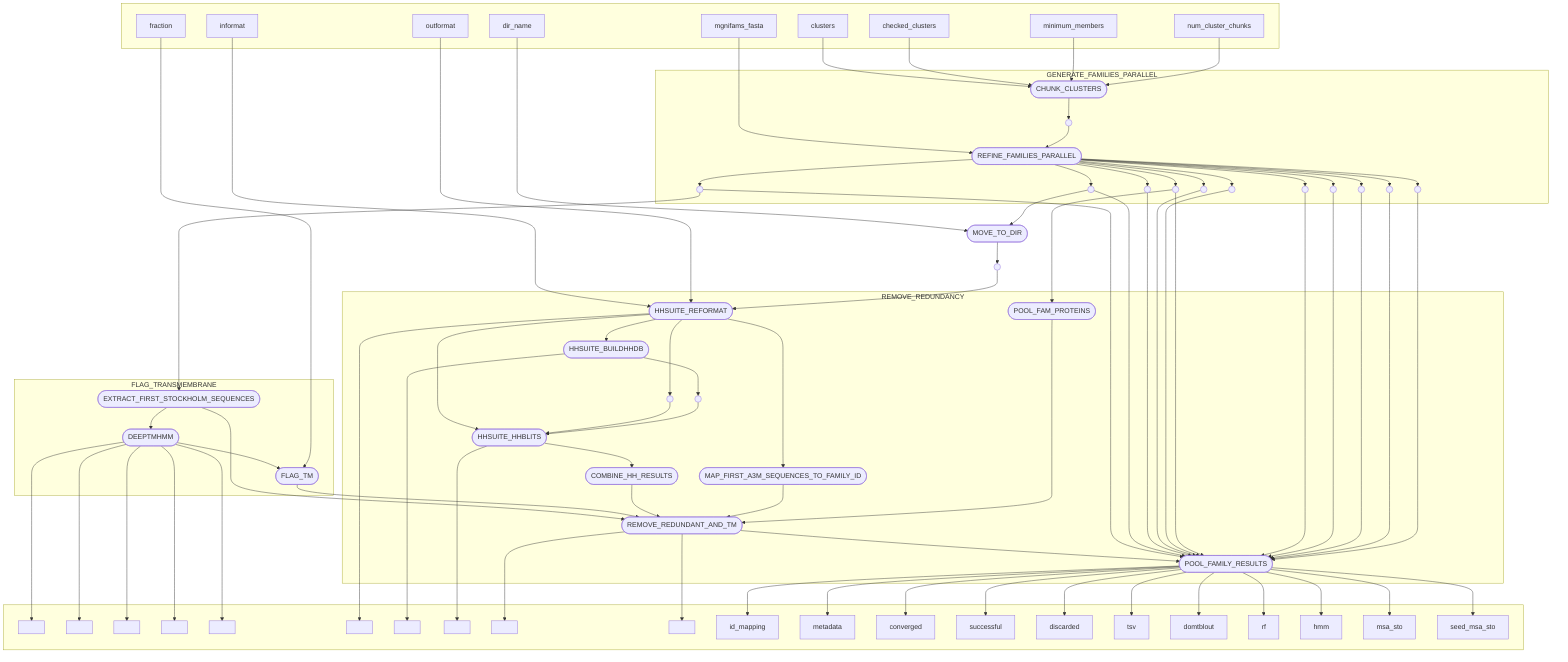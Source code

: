 flowchart TB
    subgraph " "
    v0["clusters"]
    v1["checked_clusters"]
    v2["minimum_members"]
    v3["num_cluster_chunks"]
    v6["mgnifams_fasta"]
    v17["fraction"]
    v20["dir_name"]
    v32["informat"]
    v33["outformat"]
    end
    subgraph GENERATE_FAMILIES_PARALLEL
    v4([CHUNK_CLUSTERS])
    v7([REFINE_FAMILIES_PARALLEL])
    v5(( ))
    v8(( ))
    v19(( ))
    v23(( ))
    v24(( ))
    v25(( ))
    v26(( ))
    v27(( ))
    v28(( ))
    v29(( ))
    v30(( ))
    v31(( ))
    end
    subgraph FLAG_TRANSMEMBRANE
    v10([EXTRACT_FIRST_STOCKHOLM_SEQUENCES])
    v11([DEEPTMHMM])
    v18([FLAG_TM])
    end
    subgraph " "
    v12[" "]
    v13[" "]
    v14[" "]
    v15[" "]
    v16[" "]
    v35[" "]
    v38[" "]
    v41[" "]
    v47[" "]
    v48[" "]
    v50["id_mapping"]
    v51["metadata"]
    v52["converged"]
    v53["successful"]
    v54["discarded"]
    v55["tsv"]
    v56["domtblout"]
    v57["rf"]
    v58["hmm"]
    v59["msa_sto"]
    v60["seed_msa_sto"]
    end
    v21([MOVE_TO_DIR])
    subgraph REMOVE_REDUNDANCY
    v34([HHSUITE_REFORMAT])
    v37([HHSUITE_BUILDHHDB])
    v40([HHSUITE_HHBLITS])
    v42([COMBINE_HH_RESULTS])
    v43([MAP_FIRST_A3M_SEQUENCES_TO_FAMILY_ID])
    v45([POOL_FAM_PROTEINS])
    v46([REMOVE_REDUNDANT_AND_TM])
    v49([POOL_FAMILY_RESULTS])
    v36(( ))
    v39(( ))
    end
    v22(( ))
    v0 --> v4
    v1 --> v4
    v2 --> v4
    v3 --> v4
    v4 --> v5
    v6 --> v7
    v5 --> v7
    v7 --> v8
    v7 --> v19
    v7 --> v23
    v7 --> v24
    v7 --> v25
    v7 --> v26
    v7 --> v27
    v7 --> v28
    v7 --> v29
    v7 --> v30
    v7 --> v31
    v8 --> v10
    v10 --> v11
    v10 --> v46
    v11 --> v18
    v11 --> v16
    v11 --> v15
    v11 --> v14
    v11 --> v13
    v11 --> v12
    v17 --> v18
    v18 --> v46
    v20 --> v21
    v19 --> v21
    v21 --> v22
    v32 --> v34
    v33 --> v34
    v22 --> v34
    v34 --> v35
    v34 --> v37
    v34 --> v40
    v34 --> v43
    v34 --> v36
    v37 --> v38
    v37 --> v39
    v36 --> v40
    v39 --> v40
    v40 --> v42
    v40 --> v41
    v42 --> v46
    v43 --> v46
    v26 --> v45
    v45 --> v46
    v46 --> v49
    v46 --> v48
    v46 --> v47
    v8 --> v49
    v19 --> v49
    v23 --> v49
    v24 --> v49
    v25 --> v49
    v26 --> v49
    v27 --> v49
    v28 --> v49
    v29 --> v49
    v30 --> v49
    v31 --> v49
    v49 --> v60
    v49 --> v59
    v49 --> v58
    v49 --> v57
    v49 --> v56
    v49 --> v55
    v49 --> v54
    v49 --> v53
    v49 --> v52
    v49 --> v51
    v49 --> v50